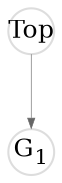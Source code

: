 digraph add {
	graph [
		rankdir="TB"
		bgcolor="white"
		color="white"
		nodesep="0.1"
		ranksep="0.5"
		// labelloc="t"
		// label=<<B><U>Add</U></B>>
	];

	node [
		fontsize="12"
		style="solid"
		width="0.3"
		height="0.3"
		fixedsize="true"
		penwidth="1.0"
		color="#DDDDDD"
	];

	edge [
		penwidth="0.3"
		color="#666666"
		arrowsize="0.5"
	];


	Top    [ label=<Top>           ];
	Gpt    [ label=<G<SUB>1</SUB>> ];

	Top -> Gpt;
}

